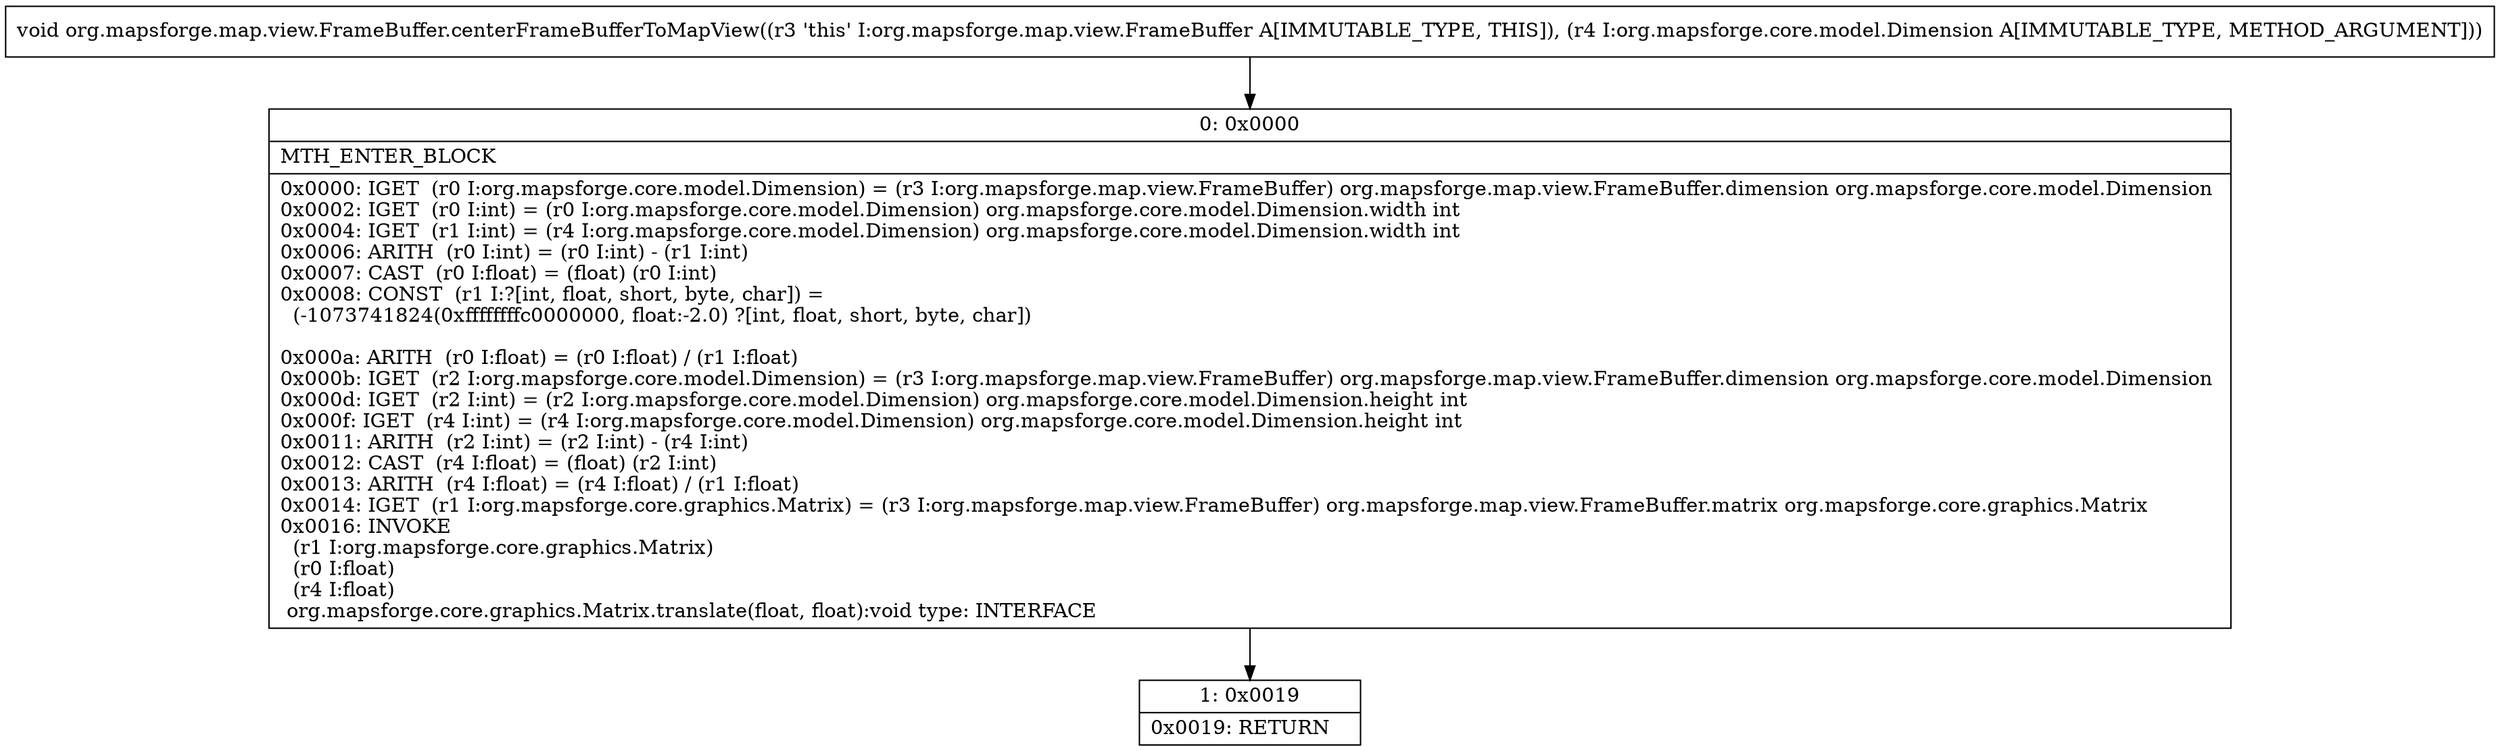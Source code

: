 digraph "CFG fororg.mapsforge.map.view.FrameBuffer.centerFrameBufferToMapView(Lorg\/mapsforge\/core\/model\/Dimension;)V" {
Node_0 [shape=record,label="{0\:\ 0x0000|MTH_ENTER_BLOCK\l|0x0000: IGET  (r0 I:org.mapsforge.core.model.Dimension) = (r3 I:org.mapsforge.map.view.FrameBuffer) org.mapsforge.map.view.FrameBuffer.dimension org.mapsforge.core.model.Dimension \l0x0002: IGET  (r0 I:int) = (r0 I:org.mapsforge.core.model.Dimension) org.mapsforge.core.model.Dimension.width int \l0x0004: IGET  (r1 I:int) = (r4 I:org.mapsforge.core.model.Dimension) org.mapsforge.core.model.Dimension.width int \l0x0006: ARITH  (r0 I:int) = (r0 I:int) \- (r1 I:int) \l0x0007: CAST  (r0 I:float) = (float) (r0 I:int) \l0x0008: CONST  (r1 I:?[int, float, short, byte, char]) = \l  (\-1073741824(0xffffffffc0000000, float:\-2.0) ?[int, float, short, byte, char])\l \l0x000a: ARITH  (r0 I:float) = (r0 I:float) \/ (r1 I:float) \l0x000b: IGET  (r2 I:org.mapsforge.core.model.Dimension) = (r3 I:org.mapsforge.map.view.FrameBuffer) org.mapsforge.map.view.FrameBuffer.dimension org.mapsforge.core.model.Dimension \l0x000d: IGET  (r2 I:int) = (r2 I:org.mapsforge.core.model.Dimension) org.mapsforge.core.model.Dimension.height int \l0x000f: IGET  (r4 I:int) = (r4 I:org.mapsforge.core.model.Dimension) org.mapsforge.core.model.Dimension.height int \l0x0011: ARITH  (r2 I:int) = (r2 I:int) \- (r4 I:int) \l0x0012: CAST  (r4 I:float) = (float) (r2 I:int) \l0x0013: ARITH  (r4 I:float) = (r4 I:float) \/ (r1 I:float) \l0x0014: IGET  (r1 I:org.mapsforge.core.graphics.Matrix) = (r3 I:org.mapsforge.map.view.FrameBuffer) org.mapsforge.map.view.FrameBuffer.matrix org.mapsforge.core.graphics.Matrix \l0x0016: INVOKE  \l  (r1 I:org.mapsforge.core.graphics.Matrix)\l  (r0 I:float)\l  (r4 I:float)\l org.mapsforge.core.graphics.Matrix.translate(float, float):void type: INTERFACE \l}"];
Node_1 [shape=record,label="{1\:\ 0x0019|0x0019: RETURN   \l}"];
MethodNode[shape=record,label="{void org.mapsforge.map.view.FrameBuffer.centerFrameBufferToMapView((r3 'this' I:org.mapsforge.map.view.FrameBuffer A[IMMUTABLE_TYPE, THIS]), (r4 I:org.mapsforge.core.model.Dimension A[IMMUTABLE_TYPE, METHOD_ARGUMENT])) }"];
MethodNode -> Node_0;
Node_0 -> Node_1;
}

